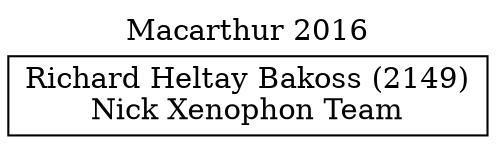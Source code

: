 // House preference flow
digraph "Richard Heltay Bakoss (2149)_Macarthur_2016" {
	graph [label="Macarthur 2016" labelloc=t mclimit=10]
	node [shape=box]
	"Richard Heltay Bakoss (2149)" [label="Richard Heltay Bakoss (2149)
Nick Xenophon Team"]
}
